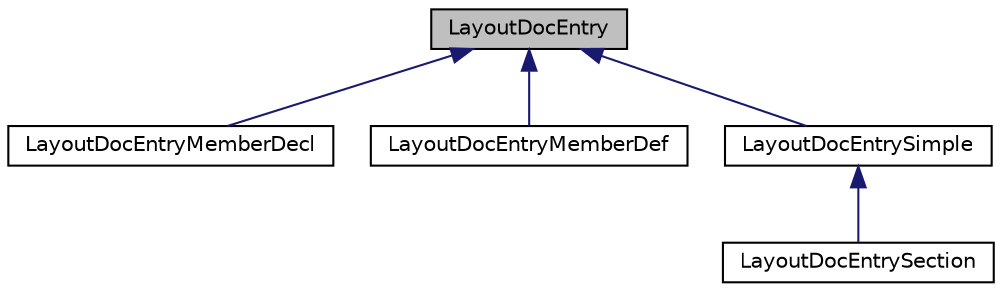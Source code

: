 digraph "LayoutDocEntry"
{
 // INTERACTIVE_SVG=YES
 // LATEX_PDF_SIZE
  edge [fontname="Helvetica",fontsize="10",labelfontname="Helvetica",labelfontsize="10"];
  node [fontname="Helvetica",fontsize="10",shape=record];
  Node1 [label="LayoutDocEntry",height=0.2,width=0.4,color="black", fillcolor="grey75", style="filled", fontcolor="black",tooltip="Base class representing a piece of a documentation page"];
  Node1 -> Node2 [dir="back",color="midnightblue",fontsize="10",style="solid",fontname="Helvetica"];
  Node2 [label="LayoutDocEntryMemberDecl",height=0.2,width=0.4,color="black", fillcolor="white", style="filled",URL="$df/df4/struct_layout_doc_entry_member_decl.html",tooltip="Represents of a member declaration list with configurable title and subtitle."];
  Node1 -> Node3 [dir="back",color="midnightblue",fontsize="10",style="solid",fontname="Helvetica"];
  Node3 [label="LayoutDocEntryMemberDef",height=0.2,width=0.4,color="black", fillcolor="white", style="filled",URL="$d2/def/struct_layout_doc_entry_member_def.html",tooltip="Represents of a member definition list with configurable title."];
  Node1 -> Node4 [dir="back",color="midnightblue",fontsize="10",style="solid",fontname="Helvetica"];
  Node4 [label="LayoutDocEntrySimple",height=0.2,width=0.4,color="black", fillcolor="white", style="filled",URL="$d4/dc3/struct_layout_doc_entry_simple.html",tooltip="Represents of a piece of a documentation page without configurable parts"];
  Node4 -> Node5 [dir="back",color="midnightblue",fontsize="10",style="solid",fontname="Helvetica"];
  Node5 [label="LayoutDocEntrySection",height=0.2,width=0.4,color="black", fillcolor="white", style="filled",URL="$dd/da0/struct_layout_doc_entry_section.html",tooltip=" "];
}
